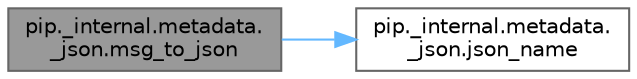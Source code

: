 digraph "pip._internal.metadata._json.msg_to_json"
{
 // LATEX_PDF_SIZE
  bgcolor="transparent";
  edge [fontname=Helvetica,fontsize=10,labelfontname=Helvetica,labelfontsize=10];
  node [fontname=Helvetica,fontsize=10,shape=box,height=0.2,width=0.4];
  rankdir="LR";
  Node1 [id="Node000001",label="pip._internal.metadata.\l_json.msg_to_json",height=0.2,width=0.4,color="gray40", fillcolor="grey60", style="filled", fontcolor="black",tooltip=" "];
  Node1 -> Node2 [id="edge1_Node000001_Node000002",color="steelblue1",style="solid",tooltip=" "];
  Node2 [id="Node000002",label="pip._internal.metadata.\l_json.json_name",height=0.2,width=0.4,color="grey40", fillcolor="white", style="filled",URL="$namespacepip_1_1__internal_1_1metadata_1_1__json.html#a6c78cc90d9062806a7edc66cadf26ba4",tooltip=" "];
}
